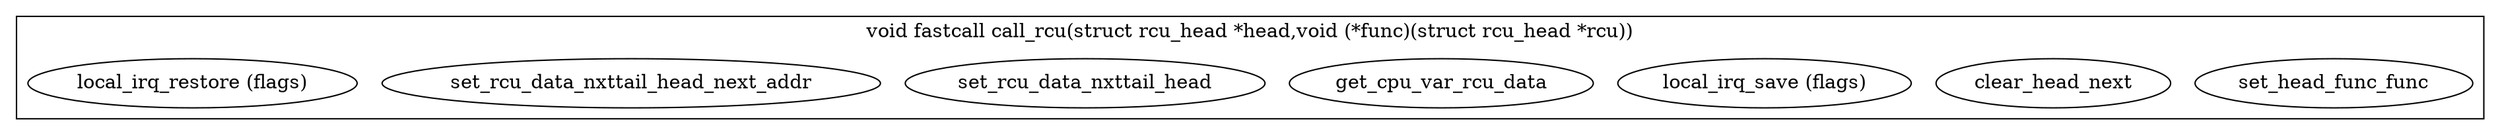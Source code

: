 digraph rcupdate_c{
        subgraph cluster_call_rcu{
                label="void fastcall call_rcu(struct rcu_head *head,void (*func)(struct rcu_head *rcu))";

                set_head_func_func[label="set_head_func_func"];
                clear_head_next[label="clear_head_next"];
                local_irq_save[label="local_irq_save (flags)"];
                get_cpu_var_rcu_data[label="get_cpu_var_rcu_data"];
                set_rcu_data_nxttail_head[label="set_rcu_data_nxttail_head"];
                set_rcu_data_nxttail_head_next_addr[label="set_rcu_data_nxttail_head_next_addr"];
                local_irq_restore[label="local_irq_restore (flags)"];
        }

        
}
